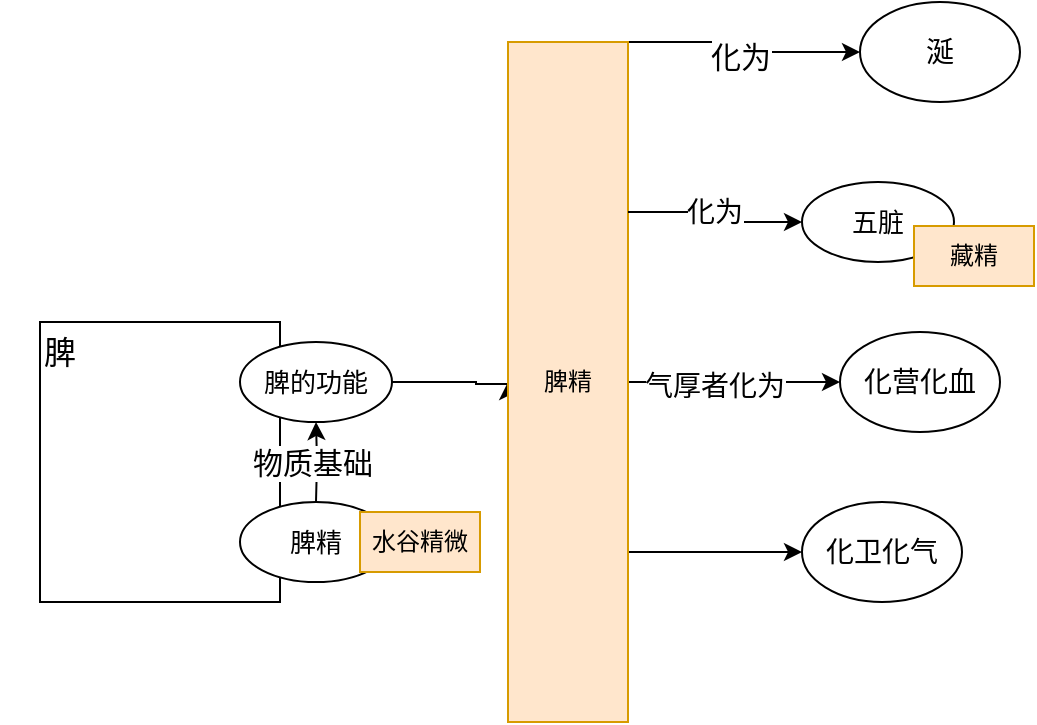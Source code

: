 <mxfile version="23.0.1" type="github">
  <diagram name="第 1 页" id="FHnEtHlPCikIFntmFjx9">
    <mxGraphModel dx="1050" dy="557" grid="1" gridSize="10" guides="1" tooltips="1" connect="1" arrows="1" fold="1" page="1" pageScale="1" pageWidth="827" pageHeight="1169" math="0" shadow="0">
      <root>
        <mxCell id="0" />
        <mxCell id="1" parent="0" />
        <mxCell id="k00a9VnEO8OqxWAt4sLT-9" value="" style="rounded=0;whiteSpace=wrap;html=1;" vertex="1" parent="1">
          <mxGeometry x="150" y="210" width="120" height="140" as="geometry" />
        </mxCell>
        <mxCell id="k00a9VnEO8OqxWAt4sLT-10" value="脾" style="text;html=1;strokeColor=none;fillColor=none;align=center;verticalAlign=middle;whiteSpace=wrap;rounded=0;fontSize=16;" vertex="1" parent="1">
          <mxGeometry x="130" y="210" width="60" height="30" as="geometry" />
        </mxCell>
        <mxCell id="k00a9VnEO8OqxWAt4sLT-13" style="edgeStyle=orthogonalEdgeStyle;rounded=0;orthogonalLoop=1;jettySize=auto;html=1;exitX=0.5;exitY=0;exitDx=0;exitDy=0;entryX=0.5;entryY=1;entryDx=0;entryDy=0;" edge="1" parent="1" target="k00a9VnEO8OqxWAt4sLT-2">
          <mxGeometry relative="1" as="geometry">
            <mxPoint x="288" y="300" as="sourcePoint" />
          </mxGeometry>
        </mxCell>
        <mxCell id="k00a9VnEO8OqxWAt4sLT-14" value="物质基础" style="edgeLabel;html=1;align=center;verticalAlign=middle;resizable=0;points=[];fontSize=15;" vertex="1" connectable="0" parent="k00a9VnEO8OqxWAt4sLT-13">
          <mxGeometry y="2" relative="1" as="geometry">
            <mxPoint as="offset" />
          </mxGeometry>
        </mxCell>
        <mxCell id="k00a9VnEO8OqxWAt4sLT-15" value="" style="group" vertex="1" connectable="0" parent="1">
          <mxGeometry x="250" y="300" width="120" height="40" as="geometry" />
        </mxCell>
        <mxCell id="k00a9VnEO8OqxWAt4sLT-16" value="脾精" style="ellipse;whiteSpace=wrap;html=1;fontSize=13;" vertex="1" parent="k00a9VnEO8OqxWAt4sLT-15">
          <mxGeometry width="76" height="40" as="geometry" />
        </mxCell>
        <mxCell id="k00a9VnEO8OqxWAt4sLT-17" value="" style="endArrow=classic;html=1;rounded=0;exitX=1;exitY=0.5;exitDx=0;exitDy=0;" edge="1" parent="k00a9VnEO8OqxWAt4sLT-15" source="k00a9VnEO8OqxWAt4sLT-16" target="k00a9VnEO8OqxWAt4sLT-18">
          <mxGeometry width="50" height="50" relative="1" as="geometry">
            <mxPoint x="127" y="21" as="sourcePoint" />
            <mxPoint x="272" y="20" as="targetPoint" />
          </mxGeometry>
        </mxCell>
        <mxCell id="k00a9VnEO8OqxWAt4sLT-18" value="水谷精微" style="text;html=1;strokeColor=#d79b00;fillColor=#ffe6cc;align=center;verticalAlign=middle;whiteSpace=wrap;rounded=0;" vertex="1" parent="k00a9VnEO8OqxWAt4sLT-15">
          <mxGeometry x="60" y="5" width="60" height="30" as="geometry" />
        </mxCell>
        <mxCell id="k00a9VnEO8OqxWAt4sLT-43" style="edgeStyle=orthogonalEdgeStyle;rounded=0;orthogonalLoop=1;jettySize=auto;html=1;exitX=1;exitY=0.5;exitDx=0;exitDy=0;entryX=0;entryY=0.5;entryDx=0;entryDy=0;" edge="1" parent="1" source="k00a9VnEO8OqxWAt4sLT-2" target="k00a9VnEO8OqxWAt4sLT-20">
          <mxGeometry relative="1" as="geometry">
            <mxPoint x="410" y="240" as="targetPoint" />
            <Array as="points">
              <mxPoint x="368" y="240" />
              <mxPoint x="368" y="241" />
            </Array>
          </mxGeometry>
        </mxCell>
        <mxCell id="k00a9VnEO8OqxWAt4sLT-2" value="脾的功能" style="ellipse;whiteSpace=wrap;html=1;fontSize=13;" vertex="1" parent="1">
          <mxGeometry x="250" y="220" width="76" height="40" as="geometry" />
        </mxCell>
        <mxCell id="k00a9VnEO8OqxWAt4sLT-37" style="edgeStyle=orthogonalEdgeStyle;rounded=0;orthogonalLoop=1;jettySize=auto;html=1;exitX=1;exitY=0;exitDx=0;exitDy=0;entryX=0;entryY=0.5;entryDx=0;entryDy=0;" edge="1" parent="1" source="k00a9VnEO8OqxWAt4sLT-20" target="k00a9VnEO8OqxWAt4sLT-33">
          <mxGeometry relative="1" as="geometry">
            <Array as="points">
              <mxPoint x="488" y="70" />
              <mxPoint x="488" y="75" />
            </Array>
          </mxGeometry>
        </mxCell>
        <mxCell id="k00a9VnEO8OqxWAt4sLT-42" value="化为" style="edgeLabel;html=1;align=center;verticalAlign=middle;resizable=0;points=[];fontSize=15;" vertex="1" connectable="0" parent="k00a9VnEO8OqxWAt4sLT-37">
          <mxGeometry x="0.01" y="-2" relative="1" as="geometry">
            <mxPoint as="offset" />
          </mxGeometry>
        </mxCell>
        <mxCell id="k00a9VnEO8OqxWAt4sLT-45" style="edgeStyle=orthogonalEdgeStyle;rounded=0;orthogonalLoop=1;jettySize=auto;html=1;exitX=1;exitY=0.5;exitDx=0;exitDy=0;" edge="1" parent="1" source="k00a9VnEO8OqxWAt4sLT-20" target="k00a9VnEO8OqxWAt4sLT-27">
          <mxGeometry relative="1" as="geometry" />
        </mxCell>
        <mxCell id="k00a9VnEO8OqxWAt4sLT-47" value="气厚者化为" style="edgeLabel;html=1;align=center;verticalAlign=middle;resizable=0;points=[];fontSize=14;" vertex="1" connectable="0" parent="k00a9VnEO8OqxWAt4sLT-45">
          <mxGeometry x="-0.187" y="-2" relative="1" as="geometry">
            <mxPoint as="offset" />
          </mxGeometry>
        </mxCell>
        <mxCell id="k00a9VnEO8OqxWAt4sLT-46" style="edgeStyle=orthogonalEdgeStyle;rounded=0;orthogonalLoop=1;jettySize=auto;html=1;exitX=1;exitY=0.75;exitDx=0;exitDy=0;" edge="1" parent="1" source="k00a9VnEO8OqxWAt4sLT-20" target="k00a9VnEO8OqxWAt4sLT-28">
          <mxGeometry relative="1" as="geometry" />
        </mxCell>
        <mxCell id="k00a9VnEO8OqxWAt4sLT-20" value="脾精" style="text;html=1;strokeColor=#d79b00;fillColor=#ffe6cc;align=center;verticalAlign=middle;whiteSpace=wrap;rounded=0;" vertex="1" parent="1">
          <mxGeometry x="384" y="70" width="60" height="340" as="geometry" />
        </mxCell>
        <mxCell id="k00a9VnEO8OqxWAt4sLT-21" value="五脏" style="ellipse;whiteSpace=wrap;html=1;fontSize=13;" vertex="1" parent="1">
          <mxGeometry x="531" y="140" width="76" height="40" as="geometry" />
        </mxCell>
        <mxCell id="k00a9VnEO8OqxWAt4sLT-26" value="藏精" style="text;html=1;strokeColor=#d79b00;fillColor=#ffe6cc;align=center;verticalAlign=middle;whiteSpace=wrap;rounded=0;" vertex="1" parent="1">
          <mxGeometry x="587" y="162" width="60" height="30" as="geometry" />
        </mxCell>
        <mxCell id="k00a9VnEO8OqxWAt4sLT-27" value="化营化血" style="ellipse;whiteSpace=wrap;html=1;fontSize=14;" vertex="1" parent="1">
          <mxGeometry x="550" y="215" width="80" height="50" as="geometry" />
        </mxCell>
        <mxCell id="k00a9VnEO8OqxWAt4sLT-28" value="化卫化气" style="ellipse;whiteSpace=wrap;html=1;fontSize=14;" vertex="1" parent="1">
          <mxGeometry x="531" y="300" width="80" height="50" as="geometry" />
        </mxCell>
        <mxCell id="k00a9VnEO8OqxWAt4sLT-33" value="涎" style="ellipse;whiteSpace=wrap;html=1;fontSize=14;" vertex="1" parent="1">
          <mxGeometry x="560" y="50" width="80" height="50" as="geometry" />
        </mxCell>
        <mxCell id="k00a9VnEO8OqxWAt4sLT-40" style="edgeStyle=orthogonalEdgeStyle;rounded=0;orthogonalLoop=1;jettySize=auto;html=1;entryX=0;entryY=0.5;entryDx=0;entryDy=0;exitX=1;exitY=0.25;exitDx=0;exitDy=0;" edge="1" parent="1" source="k00a9VnEO8OqxWAt4sLT-20" target="k00a9VnEO8OqxWAt4sLT-21">
          <mxGeometry relative="1" as="geometry">
            <mxPoint x="470" y="177" as="sourcePoint" />
          </mxGeometry>
        </mxCell>
        <mxCell id="k00a9VnEO8OqxWAt4sLT-41" value="化为" style="edgeLabel;html=1;align=center;verticalAlign=middle;resizable=0;points=[];fontSize=14;" vertex="1" connectable="0" parent="k00a9VnEO8OqxWAt4sLT-40">
          <mxGeometry x="-0.056" y="-1" relative="1" as="geometry">
            <mxPoint as="offset" />
          </mxGeometry>
        </mxCell>
      </root>
    </mxGraphModel>
  </diagram>
</mxfile>
